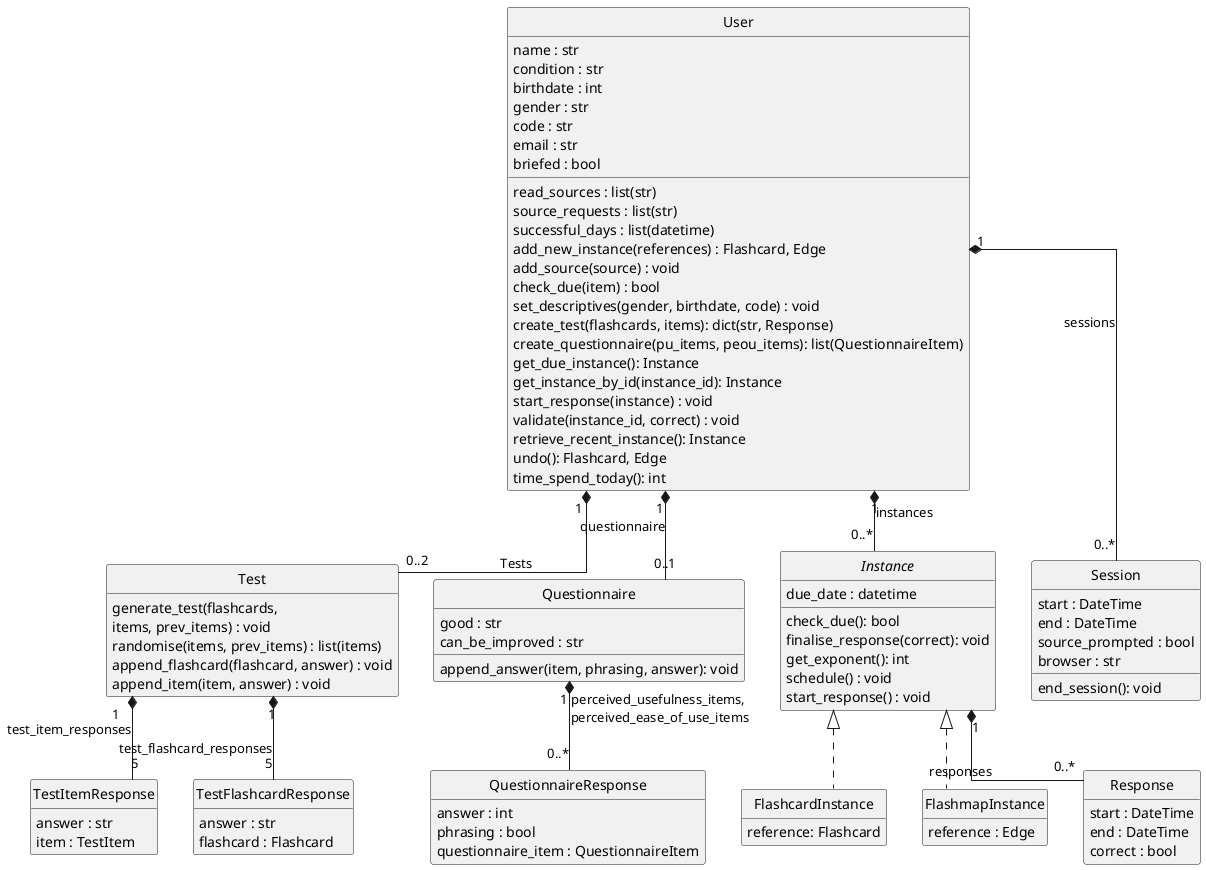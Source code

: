 @startuml
hide empty members
hide circle
skinparam linetype ortho

class User {
    name : str
    condition : str
    birthdate : int
    read_sources : list(str)
    gender : str
    code : str
    email : str
    source_requests : list(str)
    successful_days : list(datetime)
    briefed : bool
    add_new_instance(references) : Flashcard, Edge
    add_source(source) : void
    check_due(item) : bool
    set_descriptives(gender, birthdate, code) : void
    create_test(flashcards, items): dict(str, Response)
    create_questionnaire(pu_items, peou_items): list(QuestionnaireItem)
    get_due_instance(): Instance
    get_instance_by_id(instance_id): Instance
    start_response(instance) : void
    validate(instance_id, correct) : void
    retrieve_recent_instance(): Instance
    undo(): Flashcard, Edge
    time_spend_today(): int
}

class Test {
    generate_test(flashcards,\nitems, prev_items) : void
    randomise(items, prev_items) : list(items)
    append_flashcard(flashcard, answer) : void
    append_item(item, answer) : void
}

User "1" *-- "0..2" Test : Tests

class TestItemResponse {
    answer : str
    item : TestItem
}

Test "1" *-- "5" TestItemResponse : test_item_responses

class TestFlashcardResponse {
    answer : str
    flashcard : Flashcard
}

Test "1" *-- "5" TestFlashcardResponse: test_flashcard_responses

class Questionnaire {
    good : str
    can_be_improved : str
    append_answer(item, phrasing, answer): void
}
    
User "1" *-- "0..1" Questionnaire : questionnaire

class QuestionnaireResponse {
    answer : int
    phrasing : bool
    questionnaire_item : QuestionnaireItem
}

Questionnaire "1" *-- "0..*" QuestionnaireResponse : perceived_usefulness_items, \nperceived_ease_of_use_items

abstract class Instance {
    due_date : datetime
    check_due(): bool
    finalise_response(correct): void
    get_exponent(): int
    schedule() : void
    start_response() : void
}

User "1" *-- "0..*" Instance : instances

class FlashcardInstance {
    reference: Flashcard
}

Instance <|.. FlashcardInstance

class FlashmapInstance {
    reference : Edge
}

Instance <|.. FlashmapInstance

class Response {
    start : DateTime
    end : DateTime
    correct : bool
}

Instance "1" *-- "0..*" Response : responses

class Session {
    start : DateTime
    end : DateTime
    source_prompted : bool
    browser : str
    end_session(): void
}

User "1" *-- "0..*" Session : sessions

@enduml
